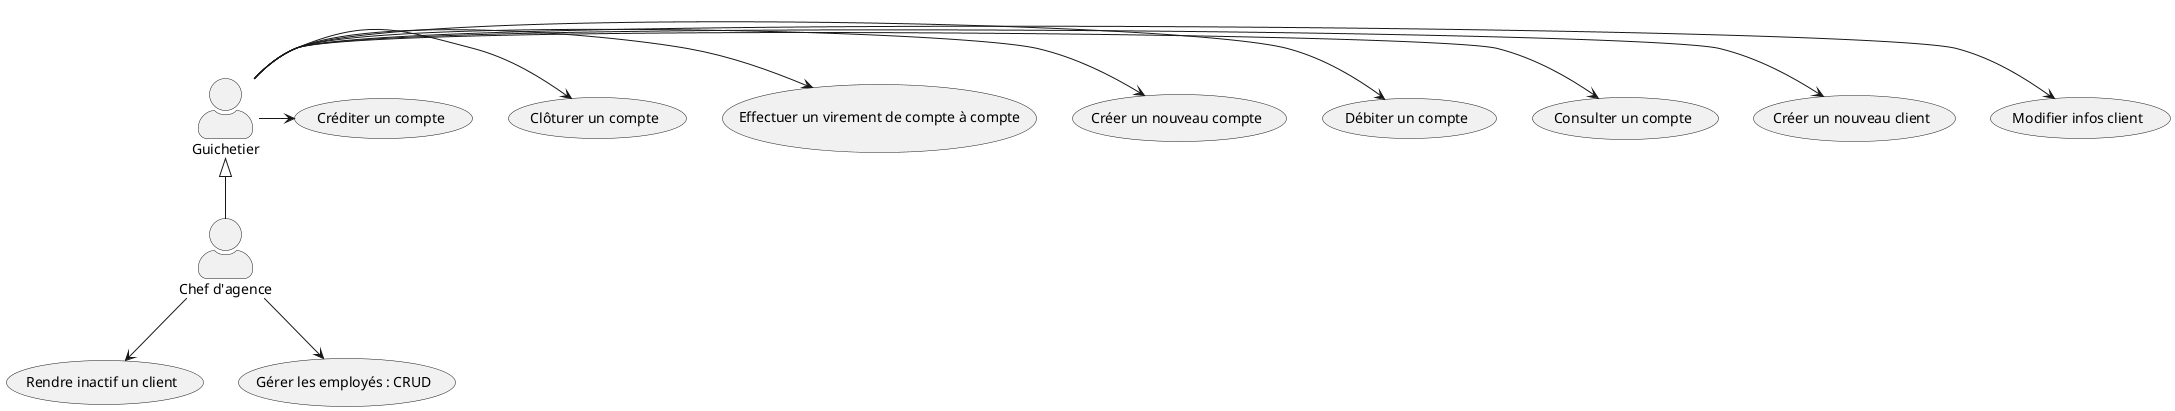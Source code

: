 @startuml

skinparam actorStyle awesome
"Guichetier" as G
"Chef d'agence" as C
:G: -> (Modifier infos client)
:G: -> (Créer un nouveau client)
:G: -> (Consulter un compte)
:G: -> (Débiter un compte)
:G: -> (Créer un nouveau compte)
:G: -> (Effectuer un virement de compte à compte)
:G: -> (Clôturer un compte)
:G: -> (Créditer un compte)

G <|-- C

:C: --> (Rendre inactif un client)
:C: --> (Gérer les employés : CRUD)

@enduml